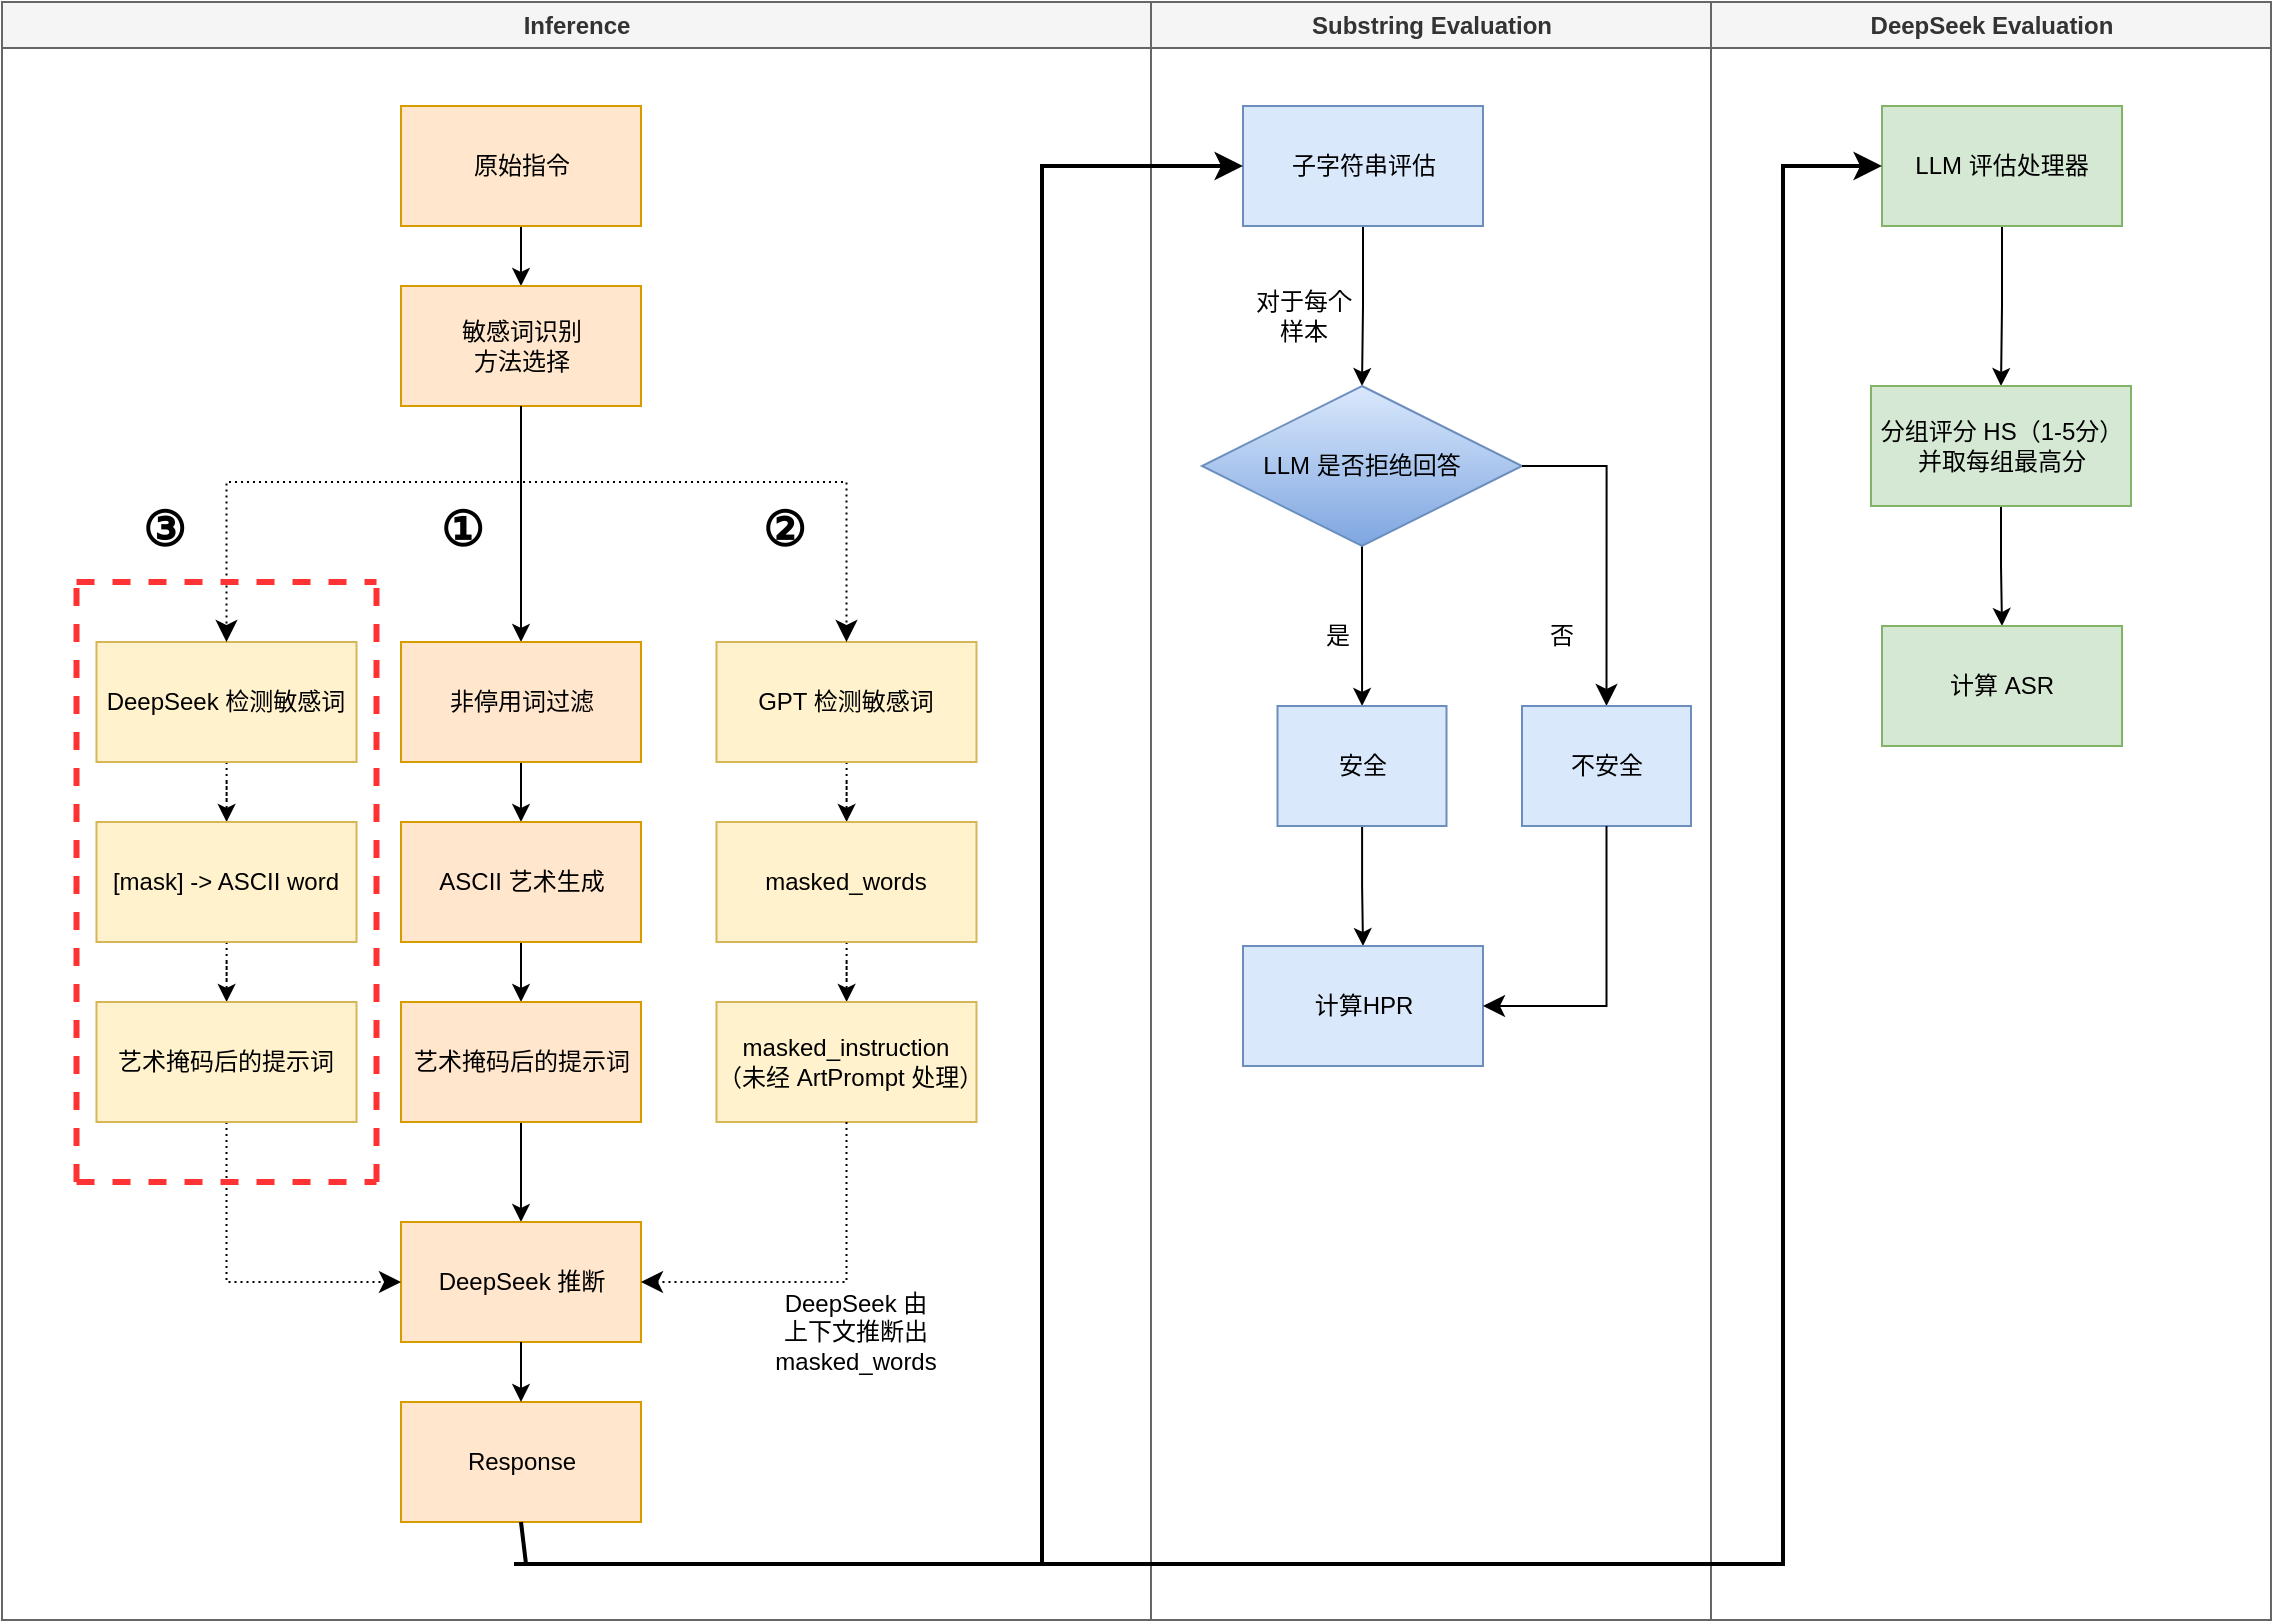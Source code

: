 <mxfile version="27.1.4">
  <diagram name="Page-1" id="e7e014a7-5840-1c2e-5031-d8a46d1fe8dd">
    <mxGraphModel dx="1779" dy="888" grid="0" gridSize="10" guides="1" tooltips="1" connect="1" arrows="1" fold="1" page="0" pageScale="1" pageWidth="1169" pageHeight="826" background="none" math="0" shadow="0">
      <root>
        <mxCell id="0" />
        <mxCell id="1" parent="0" />
        <mxCell id="2" value="Inference" style="swimlane;whiteSpace=wrap;fillColor=#f5f5f5;strokeColor=#666666;fontColor=#333333;swimlaneFillColor=none;" parent="1" vertex="1">
          <mxGeometry x="-130" y="128" width="574.5" height="809" as="geometry" />
        </mxCell>
        <mxCell id="8P09uW3za2jVXd5YUVVG-43" value="" style="edgeStyle=orthogonalEdgeStyle;rounded=0;orthogonalLoop=1;jettySize=auto;html=1;" edge="1" parent="2" source="8P09uW3za2jVXd5YUVVG-41" target="8P09uW3za2jVXd5YUVVG-42">
          <mxGeometry relative="1" as="geometry" />
        </mxCell>
        <mxCell id="8P09uW3za2jVXd5YUVVG-41" value="原始指令" style="rounded=0;whiteSpace=wrap;html=1;fillColor=#ffe6cc;strokeColor=#d79b00;" vertex="1" parent="2">
          <mxGeometry x="199.5" y="52" width="120" height="60" as="geometry" />
        </mxCell>
        <mxCell id="8P09uW3za2jVXd5YUVVG-45" value="" style="edgeStyle=orthogonalEdgeStyle;rounded=0;orthogonalLoop=1;jettySize=auto;html=1;exitX=0.5;exitY=1;exitDx=0;exitDy=0;" edge="1" parent="2" source="8P09uW3za2jVXd5YUVVG-42" target="8P09uW3za2jVXd5YUVVG-44">
          <mxGeometry relative="1" as="geometry">
            <mxPoint x="259.5" y="280" as="sourcePoint" />
          </mxGeometry>
        </mxCell>
        <mxCell id="8P09uW3za2jVXd5YUVVG-42" value="敏感词识别&lt;div&gt;方法选择&lt;/div&gt;" style="whiteSpace=wrap;html=1;rounded=0;fillColor=#ffe6cc;strokeColor=#d79b00;" vertex="1" parent="2">
          <mxGeometry x="199.5" y="142" width="120" height="60" as="geometry" />
        </mxCell>
        <mxCell id="8P09uW3za2jVXd5YUVVG-47" value="" style="edgeStyle=orthogonalEdgeStyle;rounded=0;orthogonalLoop=1;jettySize=auto;html=1;" edge="1" parent="2" source="8P09uW3za2jVXd5YUVVG-44" target="8P09uW3za2jVXd5YUVVG-46">
          <mxGeometry relative="1" as="geometry" />
        </mxCell>
        <mxCell id="8P09uW3za2jVXd5YUVVG-44" value="非停用词过滤" style="whiteSpace=wrap;html=1;rounded=0;fillColor=#ffe6cc;strokeColor=#d79b00;" vertex="1" parent="2">
          <mxGeometry x="199.5" y="320" width="120" height="60" as="geometry" />
        </mxCell>
        <mxCell id="8P09uW3za2jVXd5YUVVG-49" value="" style="edgeStyle=orthogonalEdgeStyle;rounded=0;orthogonalLoop=1;jettySize=auto;html=1;" edge="1" parent="2" source="8P09uW3za2jVXd5YUVVG-46" target="8P09uW3za2jVXd5YUVVG-48">
          <mxGeometry relative="1" as="geometry" />
        </mxCell>
        <mxCell id="8P09uW3za2jVXd5YUVVG-46" value="ASCII 艺术生成" style="whiteSpace=wrap;html=1;rounded=0;fillColor=#ffe6cc;strokeColor=#d79b00;" vertex="1" parent="2">
          <mxGeometry x="199.5" y="410" width="120" height="60" as="geometry" />
        </mxCell>
        <mxCell id="8P09uW3za2jVXd5YUVVG-52" value="" style="edgeStyle=orthogonalEdgeStyle;rounded=0;orthogonalLoop=1;jettySize=auto;html=1;" edge="1" parent="2" source="8P09uW3za2jVXd5YUVVG-48" target="8P09uW3za2jVXd5YUVVG-51">
          <mxGeometry relative="1" as="geometry" />
        </mxCell>
        <mxCell id="8P09uW3za2jVXd5YUVVG-48" value="艺术掩码后的提示词" style="whiteSpace=wrap;html=1;rounded=0;fillColor=#ffe6cc;strokeColor=#d79b00;" vertex="1" parent="2">
          <mxGeometry x="199.5" y="500" width="120" height="60" as="geometry" />
        </mxCell>
        <mxCell id="8P09uW3za2jVXd5YUVVG-51" value="DeepSeek 推断" style="whiteSpace=wrap;html=1;rounded=0;fillColor=#ffe6cc;strokeColor=#d79b00;" vertex="1" parent="2">
          <mxGeometry x="199.5" y="610" width="120" height="60" as="geometry" />
        </mxCell>
        <mxCell id="8P09uW3za2jVXd5YUVVG-53" value="Response" style="whiteSpace=wrap;html=1;rounded=0;fillColor=#ffe6cc;strokeColor=#d79b00;" vertex="1" parent="2">
          <mxGeometry x="199.5" y="700" width="120" height="60" as="geometry" />
        </mxCell>
        <mxCell id="8P09uW3za2jVXd5YUVVG-54" value="" style="edgeStyle=orthogonalEdgeStyle;rounded=0;orthogonalLoop=1;jettySize=auto;html=1;" edge="1" parent="2" source="8P09uW3za2jVXd5YUVVG-51" target="8P09uW3za2jVXd5YUVVG-53">
          <mxGeometry relative="1" as="geometry" />
        </mxCell>
        <mxCell id="8P09uW3za2jVXd5YUVVG-91" value="" style="edgeStyle=orthogonalEdgeStyle;rounded=0;orthogonalLoop=1;jettySize=auto;html=1;strokeColor=#000000;fillColor=#fff2cc;dashed=1;dashPattern=1 2;" edge="1" parent="2" source="8P09uW3za2jVXd5YUVVG-89" target="8P09uW3za2jVXd5YUVVG-90">
          <mxGeometry relative="1" as="geometry" />
        </mxCell>
        <mxCell id="8P09uW3za2jVXd5YUVVG-89" value="DeepSeek 检测敏感词" style="rounded=0;whiteSpace=wrap;html=1;fillColor=#fff2cc;strokeColor=#d6b656;" vertex="1" parent="2">
          <mxGeometry x="47.25" y="320" width="130" height="60" as="geometry" />
        </mxCell>
        <mxCell id="8P09uW3za2jVXd5YUVVG-88" value="" style="edgeStyle=elbowEdgeStyle;elbow=vertical;endArrow=classic;html=1;curved=0;rounded=0;endSize=8;startSize=8;dashed=1;dashPattern=1 2;exitX=0.5;exitY=1;exitDx=0;exitDy=0;" edge="1" parent="2" source="8P09uW3za2jVXd5YUVVG-42" target="8P09uW3za2jVXd5YUVVG-89">
          <mxGeometry width="50" height="50" relative="1" as="geometry">
            <mxPoint x="263" y="200" as="sourcePoint" />
            <mxPoint x="117.25" y="320" as="targetPoint" />
            <Array as="points">
              <mxPoint x="191" y="240" />
            </Array>
          </mxGeometry>
        </mxCell>
        <mxCell id="8P09uW3za2jVXd5YUVVG-116" value="" style="edgeStyle=orthogonalEdgeStyle;rounded=0;orthogonalLoop=1;jettySize=auto;html=1;strokeColor=#000000;fillColor=#fff2cc;dashed=1;dashPattern=1 2;" edge="1" parent="2" source="8P09uW3za2jVXd5YUVVG-90" target="8P09uW3za2jVXd5YUVVG-115">
          <mxGeometry relative="1" as="geometry" />
        </mxCell>
        <mxCell id="8P09uW3za2jVXd5YUVVG-90" value="[mask] -&amp;gt; ASCII word" style="whiteSpace=wrap;html=1;rounded=0;fillColor=#fff2cc;strokeColor=#d6b656;" vertex="1" parent="2">
          <mxGeometry x="47.25" y="410" width="130" height="60" as="geometry" />
        </mxCell>
        <mxCell id="8P09uW3za2jVXd5YUVVG-104" value="" style="edgeStyle=elbowEdgeStyle;elbow=vertical;endArrow=classic;html=1;curved=0;rounded=0;endSize=8;startSize=8;entryX=0;entryY=0.5;entryDx=0;entryDy=0;exitX=0.5;exitY=1;exitDx=0;exitDy=0;dashed=1;dashPattern=1 2;" edge="1" parent="2" source="8P09uW3za2jVXd5YUVVG-115" target="8P09uW3za2jVXd5YUVVG-51">
          <mxGeometry width="50" height="50" relative="1" as="geometry">
            <mxPoint x="117.25" y="570" as="sourcePoint" />
            <mxPoint x="547.25" y="510" as="targetPoint" />
            <Array as="points">
              <mxPoint x="157.25" y="640" />
            </Array>
          </mxGeometry>
        </mxCell>
        <mxCell id="8P09uW3za2jVXd5YUVVG-109" value="" style="edgeStyle=orthogonalEdgeStyle;rounded=0;orthogonalLoop=1;jettySize=auto;html=1;dashed=1;dashPattern=1 2;" edge="1" parent="2" source="8P09uW3za2jVXd5YUVVG-107" target="8P09uW3za2jVXd5YUVVG-108">
          <mxGeometry relative="1" as="geometry" />
        </mxCell>
        <mxCell id="8P09uW3za2jVXd5YUVVG-107" value="GPT 检测敏感词" style="rounded=0;whiteSpace=wrap;html=1;fillColor=#fff2cc;strokeColor=#d6b656;" vertex="1" parent="2">
          <mxGeometry x="357.25" y="320" width="130" height="60" as="geometry" />
        </mxCell>
        <mxCell id="8P09uW3za2jVXd5YUVVG-106" value="" style="edgeStyle=elbowEdgeStyle;elbow=vertical;endArrow=classic;html=1;curved=0;rounded=0;endSize=8;startSize=8;exitX=0.5;exitY=1;exitDx=0;exitDy=0;dashed=1;dashPattern=1 2;" edge="1" parent="2" source="8P09uW3za2jVXd5YUVVG-42" target="8P09uW3za2jVXd5YUVVG-107">
          <mxGeometry width="50" height="50" relative="1" as="geometry">
            <mxPoint x="259.5" y="280" as="sourcePoint" />
            <mxPoint x="417.25" y="320" as="targetPoint" />
            <Array as="points">
              <mxPoint x="342" y="240" />
            </Array>
          </mxGeometry>
        </mxCell>
        <mxCell id="8P09uW3za2jVXd5YUVVG-111" value="" style="edgeStyle=orthogonalEdgeStyle;rounded=0;orthogonalLoop=1;jettySize=auto;html=1;dashed=1;dashPattern=1 2;" edge="1" parent="2" source="8P09uW3za2jVXd5YUVVG-108" target="8P09uW3za2jVXd5YUVVG-110">
          <mxGeometry relative="1" as="geometry" />
        </mxCell>
        <mxCell id="8P09uW3za2jVXd5YUVVG-108" value="masked_words" style="whiteSpace=wrap;html=1;rounded=0;fillColor=#fff2cc;strokeColor=#d6b656;" vertex="1" parent="2">
          <mxGeometry x="357.25" y="410" width="130" height="60" as="geometry" />
        </mxCell>
        <mxCell id="8P09uW3za2jVXd5YUVVG-110" value="masked_instruction&lt;br&gt;（未经 ArtPrompt 处理）" style="whiteSpace=wrap;html=1;rounded=0;fillColor=#fff2cc;strokeColor=#d6b656;" vertex="1" parent="2">
          <mxGeometry x="357.25" y="500" width="130" height="60" as="geometry" />
        </mxCell>
        <mxCell id="8P09uW3za2jVXd5YUVVG-112" value="" style="edgeStyle=elbowEdgeStyle;elbow=vertical;endArrow=classic;html=1;curved=0;rounded=0;endSize=8;startSize=8;exitX=0.5;exitY=1;exitDx=0;exitDy=0;entryX=1;entryY=0.5;entryDx=0;entryDy=0;dashed=1;dashPattern=1 2;" edge="1" parent="2" source="8P09uW3za2jVXd5YUVVG-110" target="8P09uW3za2jVXd5YUVVG-51">
          <mxGeometry width="50" height="50" relative="1" as="geometry">
            <mxPoint x="407.25" y="650" as="sourcePoint" />
            <mxPoint x="367.25" y="660" as="targetPoint" />
            <Array as="points">
              <mxPoint x="367.25" y="640" />
            </Array>
          </mxGeometry>
        </mxCell>
        <mxCell id="8P09uW3za2jVXd5YUVVG-115" value="艺术掩码后的提示词" style="whiteSpace=wrap;html=1;rounded=0;fillColor=#fff2cc;strokeColor=#d6b656;" vertex="1" parent="2">
          <mxGeometry x="47.25" y="500" width="130" height="60" as="geometry" />
        </mxCell>
        <mxCell id="8P09uW3za2jVXd5YUVVG-102" value="" style="endArrow=none;html=1;rounded=0;exitX=0.5;exitY=1;exitDx=0;exitDy=0;strokeWidth=2;" edge="1" parent="2" source="8P09uW3za2jVXd5YUVVG-53">
          <mxGeometry width="50" height="50" relative="1" as="geometry">
            <mxPoint x="540" y="592" as="sourcePoint" />
            <mxPoint x="262" y="781" as="targetPoint" />
          </mxGeometry>
        </mxCell>
        <mxCell id="8P09uW3za2jVXd5YUVVG-118" value="" style="endArrow=none;html=1;rounded=0;fillColor=#f8cecc;strokeColor=#FF3333;strokeWidth=3;dashed=1;" edge="1" parent="2">
          <mxGeometry width="50" height="50" relative="1" as="geometry">
            <mxPoint x="37.25" y="590" as="sourcePoint" />
            <mxPoint x="187.25" y="590" as="targetPoint" />
          </mxGeometry>
        </mxCell>
        <mxCell id="8P09uW3za2jVXd5YUVVG-120" value="DeepSeek 由上下文推断出 masked_words" style="text;html=1;align=center;verticalAlign=middle;whiteSpace=wrap;rounded=0;" vertex="1" parent="2">
          <mxGeometry x="397.25" y="650" width="60" height="30" as="geometry" />
        </mxCell>
        <mxCell id="8P09uW3za2jVXd5YUVVG-117" value="" style="endArrow=none;html=1;rounded=0;strokeColor=#FF3333;strokeWidth=3;shadow=0;dashed=1;" edge="1" parent="2">
          <mxGeometry width="50" height="50" relative="1" as="geometry">
            <mxPoint x="37.25" y="290" as="sourcePoint" />
            <mxPoint x="187.25" y="290" as="targetPoint" />
          </mxGeometry>
        </mxCell>
        <mxCell id="8P09uW3za2jVXd5YUVVG-122" value="" style="endArrow=none;html=1;strokeWidth=3;rounded=0;strokeColor=#FF3333;dashed=1;" edge="1" parent="2">
          <mxGeometry width="50" height="50" relative="1" as="geometry">
            <mxPoint x="187.25" y="590" as="sourcePoint" />
            <mxPoint x="187.25" y="290" as="targetPoint" />
          </mxGeometry>
        </mxCell>
        <mxCell id="8P09uW3za2jVXd5YUVVG-121" value="" style="endArrow=none;html=1;strokeWidth=3;rounded=0;strokeColor=#FF3333;dashed=1;" edge="1" parent="2">
          <mxGeometry width="50" height="50" relative="1" as="geometry">
            <mxPoint x="37.25" y="590" as="sourcePoint" />
            <mxPoint x="37.25" y="290" as="targetPoint" />
          </mxGeometry>
        </mxCell>
        <mxCell id="8P09uW3za2jVXd5YUVVG-128" value="&lt;font style=&quot;font-size: 24px;&quot;&gt;&lt;b&gt;①&lt;/b&gt;&lt;/font&gt;" style="text;html=1;align=center;verticalAlign=middle;whiteSpace=wrap;rounded=0;" vertex="1" parent="2">
          <mxGeometry x="199.5" y="249" width="60" height="30" as="geometry" />
        </mxCell>
        <mxCell id="8P09uW3za2jVXd5YUVVG-129" value="&lt;font style=&quot;font-size: 24px;&quot;&gt;&lt;b&gt;②&lt;/b&gt;&lt;/font&gt;" style="text;html=1;align=center;verticalAlign=middle;whiteSpace=wrap;rounded=0;" vertex="1" parent="2">
          <mxGeometry x="361" y="249" width="60" height="30" as="geometry" />
        </mxCell>
        <mxCell id="8P09uW3za2jVXd5YUVVG-130" value="&lt;font style=&quot;font-size: 24px;&quot;&gt;&lt;b&gt;③&lt;/b&gt;&lt;/font&gt;" style="text;html=1;align=center;verticalAlign=middle;whiteSpace=wrap;rounded=0;" vertex="1" parent="2">
          <mxGeometry x="51" y="249" width="60" height="30" as="geometry" />
        </mxCell>
        <mxCell id="3" value="Substring Evaluation" style="swimlane;whiteSpace=wrap;fillColor=#f5f5f5;fontColor=#333333;strokeColor=#666666;" parent="1" vertex="1">
          <mxGeometry x="444.5" y="128" width="280" height="809" as="geometry">
            <mxRectangle x="444.5" y="128" width="90" height="30" as="alternateBounds" />
          </mxGeometry>
        </mxCell>
        <mxCell id="8P09uW3za2jVXd5YUVVG-59" value="" style="edgeStyle=orthogonalEdgeStyle;rounded=0;orthogonalLoop=1;jettySize=auto;html=1;" edge="1" parent="3" source="8P09uW3za2jVXd5YUVVG-50" target="8P09uW3za2jVXd5YUVVG-58">
          <mxGeometry relative="1" as="geometry" />
        </mxCell>
        <mxCell id="8P09uW3za2jVXd5YUVVG-50" value="子字符串评估" style="rounded=0;whiteSpace=wrap;html=1;fillColor=#dae8fc;strokeColor=#6c8ebf;" vertex="1" parent="3">
          <mxGeometry x="46" y="52" width="120" height="60" as="geometry" />
        </mxCell>
        <mxCell id="8P09uW3za2jVXd5YUVVG-62" value="" style="edgeStyle=orthogonalEdgeStyle;rounded=0;orthogonalLoop=1;jettySize=auto;html=1;" edge="1" parent="3" source="8P09uW3za2jVXd5YUVVG-58" target="8P09uW3za2jVXd5YUVVG-61">
          <mxGeometry relative="1" as="geometry" />
        </mxCell>
        <mxCell id="8P09uW3za2jVXd5YUVVG-58" value="LLM 是否拒绝回答" style="rhombus;whiteSpace=wrap;html=1;rounded=0;fillColor=#dae8fc;gradientColor=#7ea6e0;strokeColor=#6c8ebf;" vertex="1" parent="3">
          <mxGeometry x="25.5" y="192" width="160" height="80" as="geometry" />
        </mxCell>
        <mxCell id="8P09uW3za2jVXd5YUVVG-60" value="对于每个样本" style="text;html=1;align=center;verticalAlign=middle;whiteSpace=wrap;rounded=0;" vertex="1" parent="3">
          <mxGeometry x="46" y="142" width="60" height="30" as="geometry" />
        </mxCell>
        <mxCell id="8P09uW3za2jVXd5YUVVG-78" value="" style="edgeStyle=orthogonalEdgeStyle;rounded=0;orthogonalLoop=1;jettySize=auto;html=1;" edge="1" parent="3" source="8P09uW3za2jVXd5YUVVG-61" target="8P09uW3za2jVXd5YUVVG-77">
          <mxGeometry relative="1" as="geometry" />
        </mxCell>
        <mxCell id="8P09uW3za2jVXd5YUVVG-61" value="安全" style="whiteSpace=wrap;html=1;rounded=0;fillColor=#dae8fc;strokeColor=#6c8ebf;" vertex="1" parent="3">
          <mxGeometry x="63.25" y="352" width="84.5" height="60" as="geometry" />
        </mxCell>
        <mxCell id="8P09uW3za2jVXd5YUVVG-63" value="是" style="text;html=1;align=center;verticalAlign=middle;whiteSpace=wrap;rounded=0;" vertex="1" parent="3">
          <mxGeometry x="63.25" y="302" width="60" height="30" as="geometry" />
        </mxCell>
        <mxCell id="8P09uW3za2jVXd5YUVVG-66" value="" style="edgeStyle=segmentEdgeStyle;endArrow=classic;html=1;curved=0;rounded=0;endSize=8;startSize=8;exitX=1;exitY=0.5;exitDx=0;exitDy=0;entryX=0.5;entryY=0;entryDx=0;entryDy=0;" edge="1" parent="3" source="8P09uW3za2jVXd5YUVVG-58" target="8P09uW3za2jVXd5YUVVG-76">
          <mxGeometry width="50" height="50" relative="1" as="geometry">
            <mxPoint x="21" y="202" as="sourcePoint" />
            <mxPoint x="221" y="342" as="targetPoint" />
          </mxGeometry>
        </mxCell>
        <mxCell id="8P09uW3za2jVXd5YUVVG-76" value="不安全" style="whiteSpace=wrap;html=1;rounded=0;fillColor=#dae8fc;strokeColor=#6c8ebf;" vertex="1" parent="3">
          <mxGeometry x="185.5" y="352" width="84.5" height="60" as="geometry" />
        </mxCell>
        <mxCell id="8P09uW3za2jVXd5YUVVG-77" value="计算HPR" style="whiteSpace=wrap;html=1;rounded=0;fillColor=#dae8fc;strokeColor=#6c8ebf;" vertex="1" parent="3">
          <mxGeometry x="46" y="472" width="120" height="60" as="geometry" />
        </mxCell>
        <mxCell id="8P09uW3za2jVXd5YUVVG-79" value="" style="edgeStyle=elbowEdgeStyle;elbow=vertical;endArrow=classic;html=1;curved=0;rounded=0;endSize=8;startSize=8;exitX=0.5;exitY=1;exitDx=0;exitDy=0;entryX=1;entryY=0.5;entryDx=0;entryDy=0;" edge="1" parent="3" source="8P09uW3za2jVXd5YUVVG-76" target="8P09uW3za2jVXd5YUVVG-77">
          <mxGeometry width="50" height="50" relative="1" as="geometry">
            <mxPoint x="55.5" y="322" as="sourcePoint" />
            <mxPoint x="227.5" y="522" as="targetPoint" />
            <Array as="points">
              <mxPoint x="206" y="502" />
            </Array>
          </mxGeometry>
        </mxCell>
        <mxCell id="8P09uW3za2jVXd5YUVVG-80" value="否" style="text;html=1;align=center;verticalAlign=middle;whiteSpace=wrap;rounded=0;" vertex="1" parent="3">
          <mxGeometry x="175.5" y="302" width="60" height="30" as="geometry" />
        </mxCell>
        <mxCell id="4" value="DeepSeek Evaluation" style="swimlane;whiteSpace=wrap;fillColor=#f5f5f5;fontColor=#333333;strokeColor=#666666;" parent="1" vertex="1">
          <mxGeometry x="724.5" y="128" width="280" height="809" as="geometry">
            <mxRectangle x="724.5" y="128" width="90" height="30" as="alternateBounds" />
          </mxGeometry>
        </mxCell>
        <mxCell id="8P09uW3za2jVXd5YUVVG-84" value="" style="edgeStyle=orthogonalEdgeStyle;rounded=0;orthogonalLoop=1;jettySize=auto;html=1;" edge="1" parent="4" source="8P09uW3za2jVXd5YUVVG-82" target="8P09uW3za2jVXd5YUVVG-83">
          <mxGeometry relative="1" as="geometry" />
        </mxCell>
        <mxCell id="8P09uW3za2jVXd5YUVVG-82" value="LLM 评估处理器" style="rounded=0;whiteSpace=wrap;html=1;fillColor=#d5e8d4;strokeColor=#82b366;" vertex="1" parent="4">
          <mxGeometry x="85.5" y="52" width="120" height="60" as="geometry" />
        </mxCell>
        <mxCell id="8P09uW3za2jVXd5YUVVG-87" value="" style="edgeStyle=orthogonalEdgeStyle;rounded=0;orthogonalLoop=1;jettySize=auto;html=1;" edge="1" parent="4" source="8P09uW3za2jVXd5YUVVG-83" target="8P09uW3za2jVXd5YUVVG-86">
          <mxGeometry relative="1" as="geometry" />
        </mxCell>
        <mxCell id="8P09uW3za2jVXd5YUVVG-83" value="分组评分 HS（1-5分）&lt;div&gt;并&lt;span style=&quot;background-color: transparent; color: light-dark(rgb(0, 0, 0), rgb(255, 255, 255));&quot;&gt;取每组最高分&lt;/span&gt;&lt;/div&gt;" style="whiteSpace=wrap;html=1;rounded=0;fillColor=#d5e8d4;strokeColor=#82b366;" vertex="1" parent="4">
          <mxGeometry x="80" y="192" width="130" height="60" as="geometry" />
        </mxCell>
        <mxCell id="8P09uW3za2jVXd5YUVVG-86" value="计算 ASR" style="whiteSpace=wrap;html=1;rounded=0;fillColor=#d5e8d4;strokeColor=#82b366;" vertex="1" parent="4">
          <mxGeometry x="85.5" y="312" width="120" height="60" as="geometry" />
        </mxCell>
        <mxCell id="8P09uW3za2jVXd5YUVVG-81" value="" style="edgeStyle=elbowEdgeStyle;elbow=horizontal;endArrow=classic;html=1;curved=0;rounded=0;endSize=8;startSize=8;entryX=0;entryY=0.5;entryDx=0;entryDy=0;strokeWidth=2;" edge="1" parent="1" target="8P09uW3za2jVXd5YUVVG-82">
          <mxGeometry width="50" height="50" relative="1" as="geometry">
            <mxPoint x="390" y="909" as="sourcePoint" />
            <mxPoint x="790" y="210" as="targetPoint" />
            <Array as="points">
              <mxPoint x="760.5" y="500" />
            </Array>
          </mxGeometry>
        </mxCell>
        <mxCell id="8P09uW3za2jVXd5YUVVG-93" value="" style="edgeStyle=elbowEdgeStyle;elbow=horizontal;endArrow=classic;html=1;curved=0;rounded=0;endSize=8;startSize=8;entryX=0;entryY=0.5;entryDx=0;entryDy=0;strokeWidth=2;" edge="1" parent="1" target="8P09uW3za2jVXd5YUVVG-50">
          <mxGeometry width="50" height="50" relative="1" as="geometry">
            <mxPoint x="126" y="909" as="sourcePoint" />
            <mxPoint x="380" y="560" as="targetPoint" />
            <Array as="points">
              <mxPoint x="390" y="500" />
            </Array>
          </mxGeometry>
        </mxCell>
      </root>
    </mxGraphModel>
  </diagram>
</mxfile>
